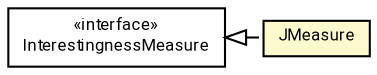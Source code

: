 #!/usr/local/bin/dot
#
# Class diagram 
# Generated by UMLGraph version R5_7_2-60-g0e99a6 (http://www.spinellis.gr/umlgraph/)
#

digraph G {
	graph [fontnames="svg"]
	edge [fontname="Roboto",fontsize=7,labelfontname="Roboto",labelfontsize=7,color="black"];
	node [fontname="Roboto",fontcolor="black",fontsize=8,shape=plaintext,margin=0,width=0,height=0];
	nodesep=0.15;
	ranksep=0.25;
	rankdir=LR;
	// de.lmu.ifi.dbs.elki.algorithm.itemsetmining.associationrules.interest.InterestingnessMeasure
	c5549405 [label=<<table title="de.lmu.ifi.dbs.elki.algorithm.itemsetmining.associationrules.interest.InterestingnessMeasure" border="0" cellborder="1" cellspacing="0" cellpadding="2" href="InterestingnessMeasure.html" target="_parent">
		<tr><td><table border="0" cellspacing="0" cellpadding="1">
		<tr><td align="center" balign="center"> &#171;interface&#187; </td></tr>
		<tr><td align="center" balign="center"> <font face="Roboto">InterestingnessMeasure</font> </td></tr>
		</table></td></tr>
		</table>>, URL="InterestingnessMeasure.html"];
	// de.lmu.ifi.dbs.elki.algorithm.itemsetmining.associationrules.interest.JMeasure
	c5549408 [label=<<table title="de.lmu.ifi.dbs.elki.algorithm.itemsetmining.associationrules.interest.JMeasure" border="0" cellborder="1" cellspacing="0" cellpadding="2" bgcolor="lemonChiffon" href="JMeasure.html" target="_parent">
		<tr><td><table border="0" cellspacing="0" cellpadding="1">
		<tr><td align="center" balign="center"> <font face="Roboto">JMeasure</font> </td></tr>
		</table></td></tr>
		</table>>, URL="JMeasure.html"];
	// de.lmu.ifi.dbs.elki.algorithm.itemsetmining.associationrules.interest.JMeasure implements de.lmu.ifi.dbs.elki.algorithm.itemsetmining.associationrules.interest.InterestingnessMeasure
	c5549405 -> c5549408 [arrowtail=empty,style=dashed,dir=back,weight=9];
}

